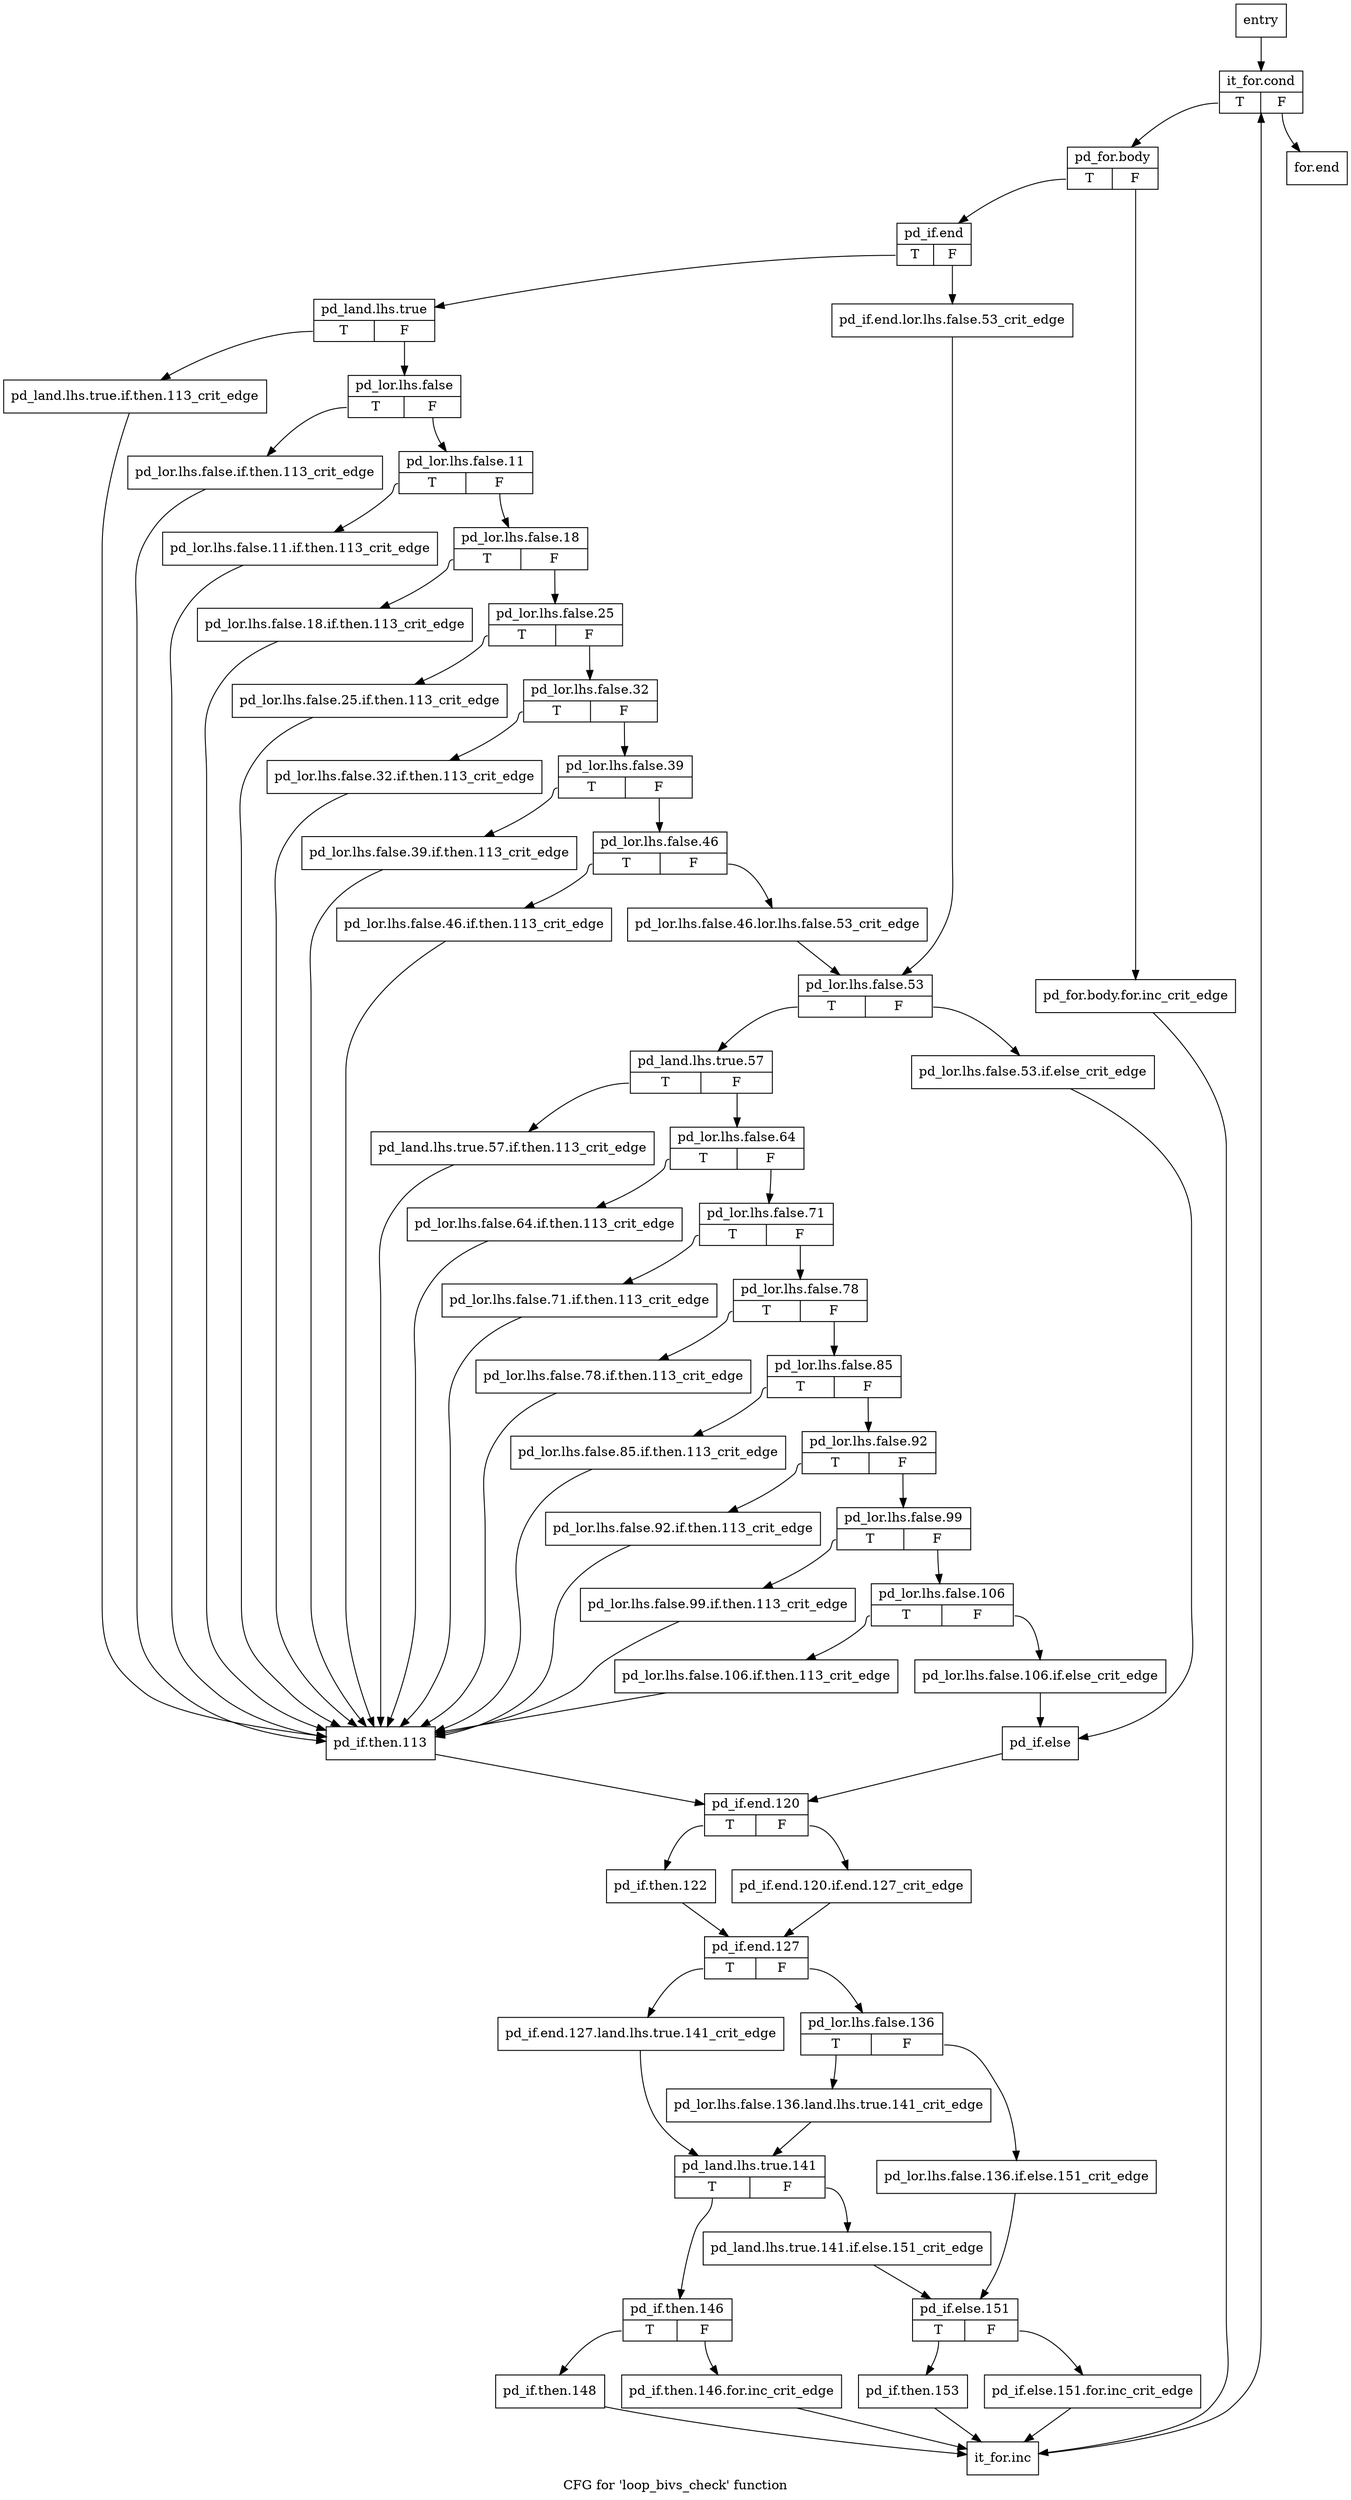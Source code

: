 digraph "CFG for 'loop_bivs_check' function" {
	label="CFG for 'loop_bivs_check' function";

	Node0x8083c10 [shape=record,label="{entry}"];
	Node0x8083c10 -> Node0x8083c60;
	Node0x8083c60 [shape=record,label="{it_for.cond|{<s0>T|<s1>F}}"];
	Node0x8083c60:s0 -> Node0x8083cb0;
	Node0x8083c60:s1 -> Node0x8084ed0;
	Node0x8083cb0 [shape=record,label="{pd_for.body|{<s0>T|<s1>F}}"];
	Node0x8083cb0:s0 -> Node0x8083d50;
	Node0x8083cb0:s1 -> Node0x8083d00;
	Node0x8083d00 [shape=record,label="{pd_for.body.for.inc_crit_edge}"];
	Node0x8083d00 -> Node0x8084e80;
	Node0x8083d50 [shape=record,label="{pd_if.end|{<s0>T|<s1>F}}"];
	Node0x8083d50:s0 -> Node0x8083df0;
	Node0x8083d50:s1 -> Node0x8083da0;
	Node0x8083da0 [shape=record,label="{pd_if.end.lor.lhs.false.53_crit_edge}"];
	Node0x8083da0 -> Node0x80842f0;
	Node0x8083df0 [shape=record,label="{pd_land.lhs.true|{<s0>T|<s1>F}}"];
	Node0x8083df0:s0 -> Node0x8083e40;
	Node0x8083df0:s1 -> Node0x8083e90;
	Node0x8083e40 [shape=record,label="{pd_land.lhs.true.if.then.113_crit_edge}"];
	Node0x8083e40 -> Node0x80848e0;
	Node0x8083e90 [shape=record,label="{pd_lor.lhs.false|{<s0>T|<s1>F}}"];
	Node0x8083e90:s0 -> Node0x8083ee0;
	Node0x8083e90:s1 -> Node0x8083f30;
	Node0x8083ee0 [shape=record,label="{pd_lor.lhs.false.if.then.113_crit_edge}"];
	Node0x8083ee0 -> Node0x80848e0;
	Node0x8083f30 [shape=record,label="{pd_lor.lhs.false.11|{<s0>T|<s1>F}}"];
	Node0x8083f30:s0 -> Node0x8083f80;
	Node0x8083f30:s1 -> Node0x807c120;
	Node0x8083f80 [shape=record,label="{pd_lor.lhs.false.11.if.then.113_crit_edge}"];
	Node0x8083f80 -> Node0x80848e0;
	Node0x807c120 [shape=record,label="{pd_lor.lhs.false.18|{<s0>T|<s1>F}}"];
	Node0x807c120:s0 -> Node0x8083fd0;
	Node0x807c120:s1 -> Node0x8084020;
	Node0x8083fd0 [shape=record,label="{pd_lor.lhs.false.18.if.then.113_crit_edge}"];
	Node0x8083fd0 -> Node0x80848e0;
	Node0x8084020 [shape=record,label="{pd_lor.lhs.false.25|{<s0>T|<s1>F}}"];
	Node0x8084020:s0 -> Node0x8084070;
	Node0x8084020:s1 -> Node0x80840c0;
	Node0x8084070 [shape=record,label="{pd_lor.lhs.false.25.if.then.113_crit_edge}"];
	Node0x8084070 -> Node0x80848e0;
	Node0x80840c0 [shape=record,label="{pd_lor.lhs.false.32|{<s0>T|<s1>F}}"];
	Node0x80840c0:s0 -> Node0x8084110;
	Node0x80840c0:s1 -> Node0x8084160;
	Node0x8084110 [shape=record,label="{pd_lor.lhs.false.32.if.then.113_crit_edge}"];
	Node0x8084110 -> Node0x80848e0;
	Node0x8084160 [shape=record,label="{pd_lor.lhs.false.39|{<s0>T|<s1>F}}"];
	Node0x8084160:s0 -> Node0x80841b0;
	Node0x8084160:s1 -> Node0x8084200;
	Node0x80841b0 [shape=record,label="{pd_lor.lhs.false.39.if.then.113_crit_edge}"];
	Node0x80841b0 -> Node0x80848e0;
	Node0x8084200 [shape=record,label="{pd_lor.lhs.false.46|{<s0>T|<s1>F}}"];
	Node0x8084200:s0 -> Node0x80842a0;
	Node0x8084200:s1 -> Node0x8084250;
	Node0x8084250 [shape=record,label="{pd_lor.lhs.false.46.lor.lhs.false.53_crit_edge}"];
	Node0x8084250 -> Node0x80842f0;
	Node0x80842a0 [shape=record,label="{pd_lor.lhs.false.46.if.then.113_crit_edge}"];
	Node0x80842a0 -> Node0x80848e0;
	Node0x80842f0 [shape=record,label="{pd_lor.lhs.false.53|{<s0>T|<s1>F}}"];
	Node0x80842f0:s0 -> Node0x8084390;
	Node0x80842f0:s1 -> Node0x8084340;
	Node0x8084340 [shape=record,label="{pd_lor.lhs.false.53.if.else_crit_edge}"];
	Node0x8084340 -> Node0x8084930;
	Node0x8084390 [shape=record,label="{pd_land.lhs.true.57|{<s0>T|<s1>F}}"];
	Node0x8084390:s0 -> Node0x80843e0;
	Node0x8084390:s1 -> Node0x8084430;
	Node0x80843e0 [shape=record,label="{pd_land.lhs.true.57.if.then.113_crit_edge}"];
	Node0x80843e0 -> Node0x80848e0;
	Node0x8084430 [shape=record,label="{pd_lor.lhs.false.64|{<s0>T|<s1>F}}"];
	Node0x8084430:s0 -> Node0x8084480;
	Node0x8084430:s1 -> Node0x80844d0;
	Node0x8084480 [shape=record,label="{pd_lor.lhs.false.64.if.then.113_crit_edge}"];
	Node0x8084480 -> Node0x80848e0;
	Node0x80844d0 [shape=record,label="{pd_lor.lhs.false.71|{<s0>T|<s1>F}}"];
	Node0x80844d0:s0 -> Node0x8084520;
	Node0x80844d0:s1 -> Node0x8084570;
	Node0x8084520 [shape=record,label="{pd_lor.lhs.false.71.if.then.113_crit_edge}"];
	Node0x8084520 -> Node0x80848e0;
	Node0x8084570 [shape=record,label="{pd_lor.lhs.false.78|{<s0>T|<s1>F}}"];
	Node0x8084570:s0 -> Node0x80845c0;
	Node0x8084570:s1 -> Node0x8084610;
	Node0x80845c0 [shape=record,label="{pd_lor.lhs.false.78.if.then.113_crit_edge}"];
	Node0x80845c0 -> Node0x80848e0;
	Node0x8084610 [shape=record,label="{pd_lor.lhs.false.85|{<s0>T|<s1>F}}"];
	Node0x8084610:s0 -> Node0x8084660;
	Node0x8084610:s1 -> Node0x80846b0;
	Node0x8084660 [shape=record,label="{pd_lor.lhs.false.85.if.then.113_crit_edge}"];
	Node0x8084660 -> Node0x80848e0;
	Node0x80846b0 [shape=record,label="{pd_lor.lhs.false.92|{<s0>T|<s1>F}}"];
	Node0x80846b0:s0 -> Node0x8084700;
	Node0x80846b0:s1 -> Node0x8084750;
	Node0x8084700 [shape=record,label="{pd_lor.lhs.false.92.if.then.113_crit_edge}"];
	Node0x8084700 -> Node0x80848e0;
	Node0x8084750 [shape=record,label="{pd_lor.lhs.false.99|{<s0>T|<s1>F}}"];
	Node0x8084750:s0 -> Node0x80847a0;
	Node0x8084750:s1 -> Node0x80847f0;
	Node0x80847a0 [shape=record,label="{pd_lor.lhs.false.99.if.then.113_crit_edge}"];
	Node0x80847a0 -> Node0x80848e0;
	Node0x80847f0 [shape=record,label="{pd_lor.lhs.false.106|{<s0>T|<s1>F}}"];
	Node0x80847f0:s0 -> Node0x8084890;
	Node0x80847f0:s1 -> Node0x8084840;
	Node0x8084840 [shape=record,label="{pd_lor.lhs.false.106.if.else_crit_edge}"];
	Node0x8084840 -> Node0x8084930;
	Node0x8084890 [shape=record,label="{pd_lor.lhs.false.106.if.then.113_crit_edge}"];
	Node0x8084890 -> Node0x80848e0;
	Node0x80848e0 [shape=record,label="{pd_if.then.113}"];
	Node0x80848e0 -> Node0x8084980;
	Node0x8084930 [shape=record,label="{pd_if.else}"];
	Node0x8084930 -> Node0x8084980;
	Node0x8084980 [shape=record,label="{pd_if.end.120|{<s0>T|<s1>F}}"];
	Node0x8084980:s0 -> Node0x8084a20;
	Node0x8084980:s1 -> Node0x80849d0;
	Node0x80849d0 [shape=record,label="{pd_if.end.120.if.end.127_crit_edge}"];
	Node0x80849d0 -> Node0x8084a70;
	Node0x8084a20 [shape=record,label="{pd_if.then.122}"];
	Node0x8084a20 -> Node0x8084a70;
	Node0x8084a70 [shape=record,label="{pd_if.end.127|{<s0>T|<s1>F}}"];
	Node0x8084a70:s0 -> Node0x8084ac0;
	Node0x8084a70:s1 -> Node0x8084b10;
	Node0x8084ac0 [shape=record,label="{pd_if.end.127.land.lhs.true.141_crit_edge}"];
	Node0x8084ac0 -> Node0x8084c00;
	Node0x8084b10 [shape=record,label="{pd_lor.lhs.false.136|{<s0>T|<s1>F}}"];
	Node0x8084b10:s0 -> Node0x8084bb0;
	Node0x8084b10:s1 -> Node0x8084b60;
	Node0x8084b60 [shape=record,label="{pd_lor.lhs.false.136.if.else.151_crit_edge}"];
	Node0x8084b60 -> Node0x8084d90;
	Node0x8084bb0 [shape=record,label="{pd_lor.lhs.false.136.land.lhs.true.141_crit_edge}"];
	Node0x8084bb0 -> Node0x8084c00;
	Node0x8084c00 [shape=record,label="{pd_land.lhs.true.141|{<s0>T|<s1>F}}"];
	Node0x8084c00:s0 -> Node0x8084ca0;
	Node0x8084c00:s1 -> Node0x8084c50;
	Node0x8084c50 [shape=record,label="{pd_land.lhs.true.141.if.else.151_crit_edge}"];
	Node0x8084c50 -> Node0x8084d90;
	Node0x8084ca0 [shape=record,label="{pd_if.then.146|{<s0>T|<s1>F}}"];
	Node0x8084ca0:s0 -> Node0x8084d40;
	Node0x8084ca0:s1 -> Node0x8084cf0;
	Node0x8084cf0 [shape=record,label="{pd_if.then.146.for.inc_crit_edge}"];
	Node0x8084cf0 -> Node0x8084e80;
	Node0x8084d40 [shape=record,label="{pd_if.then.148}"];
	Node0x8084d40 -> Node0x8084e80;
	Node0x8084d90 [shape=record,label="{pd_if.else.151|{<s0>T|<s1>F}}"];
	Node0x8084d90:s0 -> Node0x8084e30;
	Node0x8084d90:s1 -> Node0x8084de0;
	Node0x8084de0 [shape=record,label="{pd_if.else.151.for.inc_crit_edge}"];
	Node0x8084de0 -> Node0x8084e80;
	Node0x8084e30 [shape=record,label="{pd_if.then.153}"];
	Node0x8084e30 -> Node0x8084e80;
	Node0x8084e80 [shape=record,label="{it_for.inc}"];
	Node0x8084e80 -> Node0x8083c60;
	Node0x8084ed0 [shape=record,label="{for.end}"];
}
